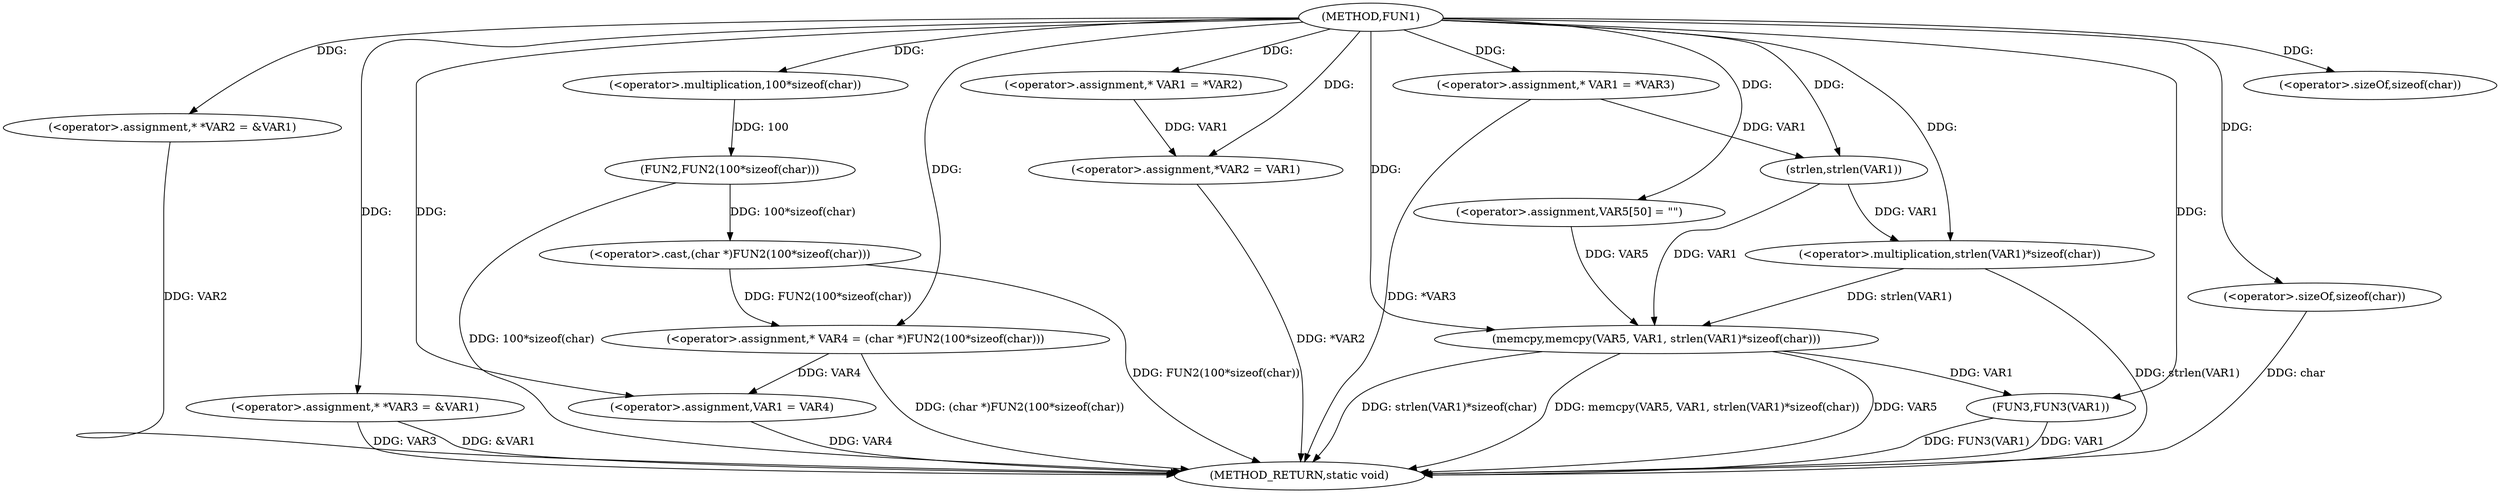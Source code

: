 digraph FUN1 {  
"1000100" [label = "(METHOD,FUN1)" ]
"1000157" [label = "(METHOD_RETURN,static void)" ]
"1000104" [label = "(<operator>.assignment,* *VAR2 = &VAR1)" ]
"1000109" [label = "(<operator>.assignment,* *VAR3 = &VAR1)" ]
"1000114" [label = "(<operator>.assignment,* VAR4 = (char *)FUN2(100*sizeof(char)))" ]
"1000116" [label = "(<operator>.cast,(char *)FUN2(100*sizeof(char)))" ]
"1000118" [label = "(FUN2,FUN2(100*sizeof(char)))" ]
"1000119" [label = "(<operator>.multiplication,100*sizeof(char))" ]
"1000121" [label = "(<operator>.sizeOf,sizeof(char))" ]
"1000123" [label = "(<operator>.assignment,VAR1 = VAR4)" ]
"1000128" [label = "(<operator>.assignment,* VAR1 = *VAR2)" ]
"1000132" [label = "(<operator>.assignment,*VAR2 = VAR1)" ]
"1000138" [label = "(<operator>.assignment,* VAR1 = *VAR3)" ]
"1000144" [label = "(<operator>.assignment,VAR5[50] = \"\")" ]
"1000147" [label = "(memcpy,memcpy(VAR5, VAR1, strlen(VAR1)*sizeof(char)))" ]
"1000150" [label = "(<operator>.multiplication,strlen(VAR1)*sizeof(char))" ]
"1000151" [label = "(strlen,strlen(VAR1))" ]
"1000153" [label = "(<operator>.sizeOf,sizeof(char))" ]
"1000155" [label = "(FUN3,FUN3(VAR1))" ]
  "1000123" -> "1000157"  [ label = "DDG: VAR4"] 
  "1000150" -> "1000157"  [ label = "DDG: strlen(VAR1)"] 
  "1000104" -> "1000157"  [ label = "DDG: VAR2"] 
  "1000138" -> "1000157"  [ label = "DDG: *VAR3"] 
  "1000147" -> "1000157"  [ label = "DDG: VAR5"] 
  "1000116" -> "1000157"  [ label = "DDG: FUN2(100*sizeof(char))"] 
  "1000132" -> "1000157"  [ label = "DDG: *VAR2"] 
  "1000153" -> "1000157"  [ label = "DDG: char"] 
  "1000109" -> "1000157"  [ label = "DDG: VAR3"] 
  "1000147" -> "1000157"  [ label = "DDG: strlen(VAR1)*sizeof(char)"] 
  "1000118" -> "1000157"  [ label = "DDG: 100*sizeof(char)"] 
  "1000155" -> "1000157"  [ label = "DDG: FUN3(VAR1)"] 
  "1000155" -> "1000157"  [ label = "DDG: VAR1"] 
  "1000147" -> "1000157"  [ label = "DDG: memcpy(VAR5, VAR1, strlen(VAR1)*sizeof(char))"] 
  "1000109" -> "1000157"  [ label = "DDG: &VAR1"] 
  "1000114" -> "1000157"  [ label = "DDG: (char *)FUN2(100*sizeof(char))"] 
  "1000100" -> "1000104"  [ label = "DDG: "] 
  "1000100" -> "1000109"  [ label = "DDG: "] 
  "1000116" -> "1000114"  [ label = "DDG: FUN2(100*sizeof(char))"] 
  "1000100" -> "1000114"  [ label = "DDG: "] 
  "1000118" -> "1000116"  [ label = "DDG: 100*sizeof(char)"] 
  "1000119" -> "1000118"  [ label = "DDG: 100"] 
  "1000100" -> "1000119"  [ label = "DDG: "] 
  "1000100" -> "1000121"  [ label = "DDG: "] 
  "1000114" -> "1000123"  [ label = "DDG: VAR4"] 
  "1000100" -> "1000123"  [ label = "DDG: "] 
  "1000100" -> "1000128"  [ label = "DDG: "] 
  "1000128" -> "1000132"  [ label = "DDG: VAR1"] 
  "1000100" -> "1000132"  [ label = "DDG: "] 
  "1000100" -> "1000138"  [ label = "DDG: "] 
  "1000100" -> "1000144"  [ label = "DDG: "] 
  "1000144" -> "1000147"  [ label = "DDG: VAR5"] 
  "1000100" -> "1000147"  [ label = "DDG: "] 
  "1000151" -> "1000147"  [ label = "DDG: VAR1"] 
  "1000150" -> "1000147"  [ label = "DDG: strlen(VAR1)"] 
  "1000151" -> "1000150"  [ label = "DDG: VAR1"] 
  "1000138" -> "1000151"  [ label = "DDG: VAR1"] 
  "1000100" -> "1000151"  [ label = "DDG: "] 
  "1000100" -> "1000150"  [ label = "DDG: "] 
  "1000100" -> "1000153"  [ label = "DDG: "] 
  "1000147" -> "1000155"  [ label = "DDG: VAR1"] 
  "1000100" -> "1000155"  [ label = "DDG: "] 
}
